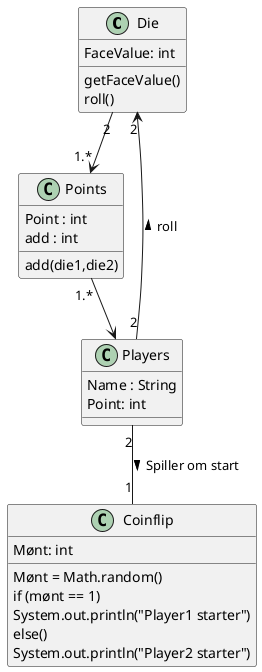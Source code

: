 @startuml
'https://plantuml.com/class-diagram
class Die {
FaceValue: int
getFaceValue()
roll()
}
class Players {
Name : String
Point: int
}
class Coinflip {
Mønt: int
Mønt = Math.random()
if (mønt == 1)
System.out.println("Player1 starter")
else()
System.out.println("Player2 starter")
}
class Points {
Point : int
add : int
add(die1,die2)
}

Players "2" -- "1"Coinflip : Spiller om start >
Players "2"--> "2"Die : roll >
Die "2" --> "1.*"Points
Points "1.*" --> Players







@enduml